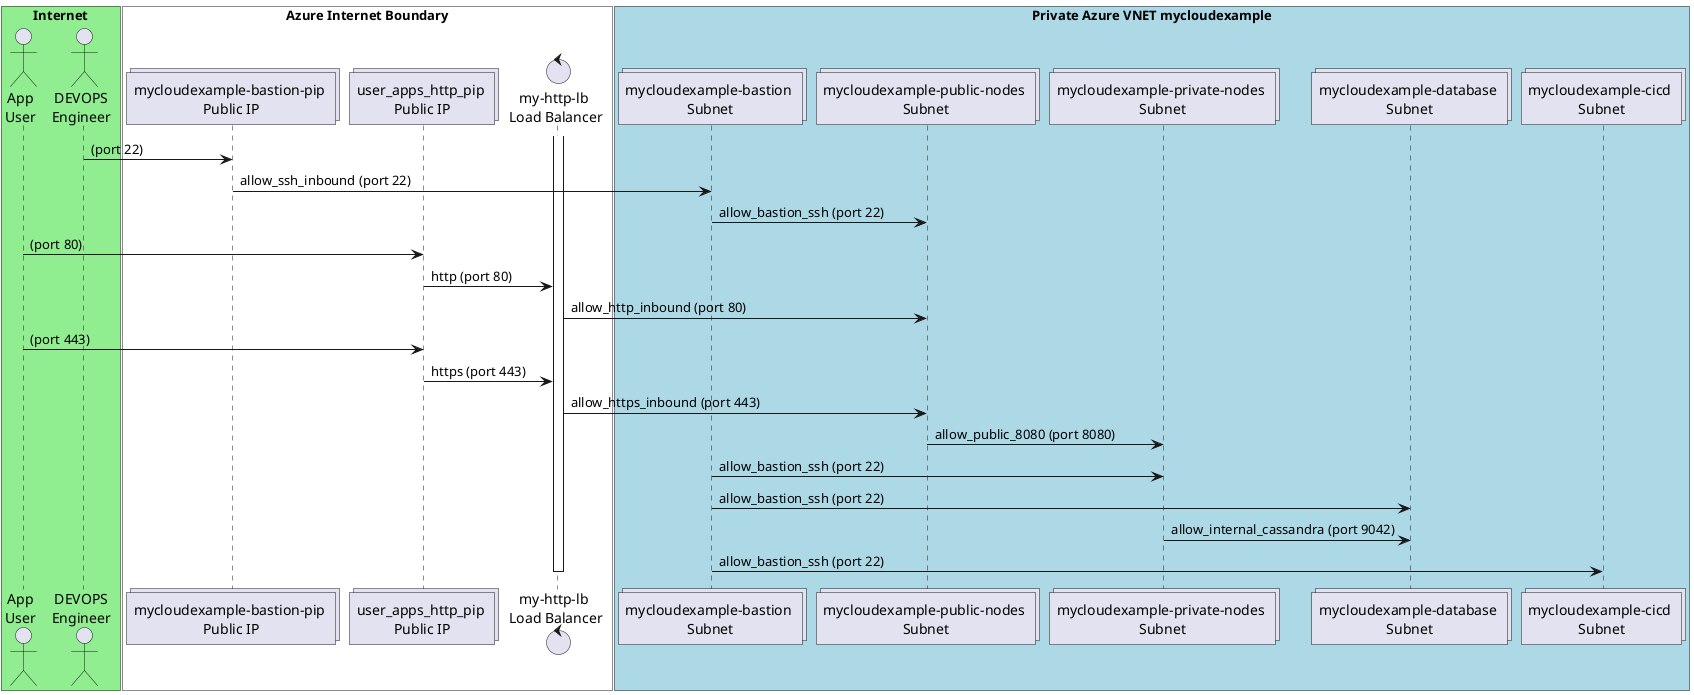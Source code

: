 @startuml

box "Internet" #LightGreen
  actor "App\nUser" as user1
  actor "DEVOPS\nEngineer" as devops1
end box

box "Azure Internet Boundary" #White

  collections "mycloudexample-bastion-pip \nPublic IP" as id1FO4Xe
  collections "user_apps_http_pip \nPublic IP" as id28lquV
  control "my-http-lb \nLoad Balancer" as idZ4sTDC

end box

box "Private Azure VNET mycloudexample" #LightBlue

  collections "mycloudexample-bastion \nSubnet" as id1DlfEG
  collections "mycloudexample-public-nodes \nSubnet" as idZ2qxTdg
  collections "mycloudexample-private-nodes \nSubnet" as idp3hlP
  collections "mycloudexample-database \nSubnet" as idZMQkCd
  collections "mycloudexample-cicd \nSubnet" as idmt34j

end box

activate idZ4sTDC
id1FO4Xe <- devops1 : (port 22) 
id1DlfEG <- id1FO4Xe : allow_ssh_inbound (port 22) 
idZ2qxTdg <- id1DlfEG : allow_bastion_ssh (port 22) 
id28lquV <- user1 : (port 80) 
id28lquV -> idZ4sTDC : http (port 80) 
idZ2qxTdg <- idZ4sTDC : allow_http_inbound (port 80) 
id28lquV <- user1 : (port 443) 
id28lquV -> idZ4sTDC : https (port 443) 
idZ2qxTdg <- idZ4sTDC : allow_https_inbound (port 443) 
idp3hlP <- idZ2qxTdg : allow_public_8080 (port 8080) 
idp3hlP <- id1DlfEG : allow_bastion_ssh (port 22) 
idZMQkCd <- id1DlfEG : allow_bastion_ssh (port 22) 
idZMQkCd <- idp3hlP : allow_internal_cassandra (port 9042) 
idmt34j <- id1DlfEG : allow_bastion_ssh (port 22) 
deactivate idZ4sTDC

@enduml
